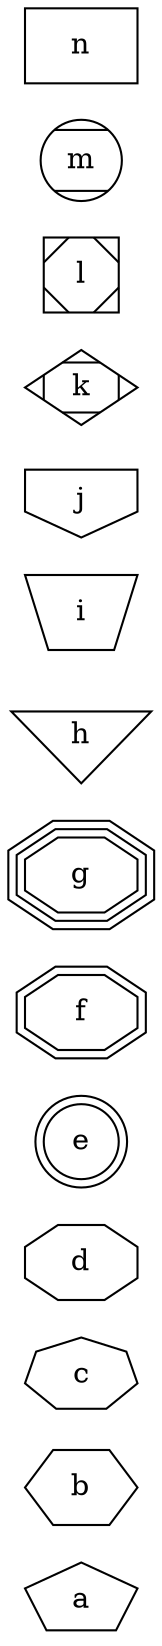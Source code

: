 graph {
    rankdir=LR

    a[label="a", shape="pentagon"]
    b[label="b", shape="hexagon"]
    c[label="c", shape="septagon"]
    d[label="d", shape="octagon"]
    e[label="e", shape="doublecircle"]
    f[label="f", shape="doubleoctagon"]
    g[label="g", shape="tripleoctagon"]
    h[label="h", shape="invtriangle"]
    i[label="i", shape="invtrapezium"]
    j[label="j", shape="invhouse"]
    k[label="k", shape="Mdiamond"]
    l[label="l", shape="Msquare"]
    m[label="m", shape="Mcircle"]
    n[label="n", shape="rect"]
}
